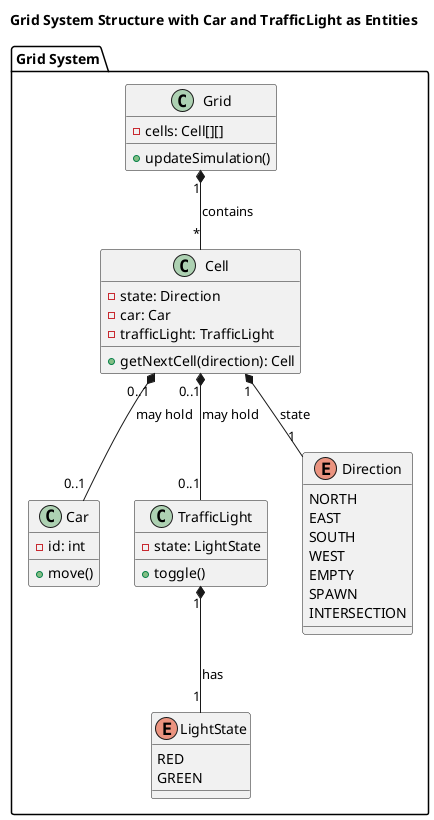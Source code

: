 @startuml grid_structure
title Grid System Structure with Car and TrafficLight as Entities

package "Grid System" {
  class Grid {
    - cells: Cell[][]
    + updateSimulation()
  }
  
  class Cell {
    - state: Direction
    - car: Car
    - trafficLight: TrafficLight
    + getNextCell(direction): Cell
  }
  
  class Car {
    - id: int
    + move()
  }
  
  class TrafficLight {
    - state: LightState
    + toggle()
  }

  enum Direction {
    NORTH
    EAST
    SOUTH
    WEST
    EMPTY
    SPAWN
    INTERSECTION
  }

  enum LightState {
    RED
    GREEN
  }

  Grid "1" *-- "*" Cell : contains
  Cell "1" *-- "1" Direction : state
  Cell "0..1" *-- "0..1" Car : may hold
  Cell "0..1" *-- "0..1" TrafficLight : may hold
  TrafficLight "1" *-- "1" LightState : has
}
@enduml
